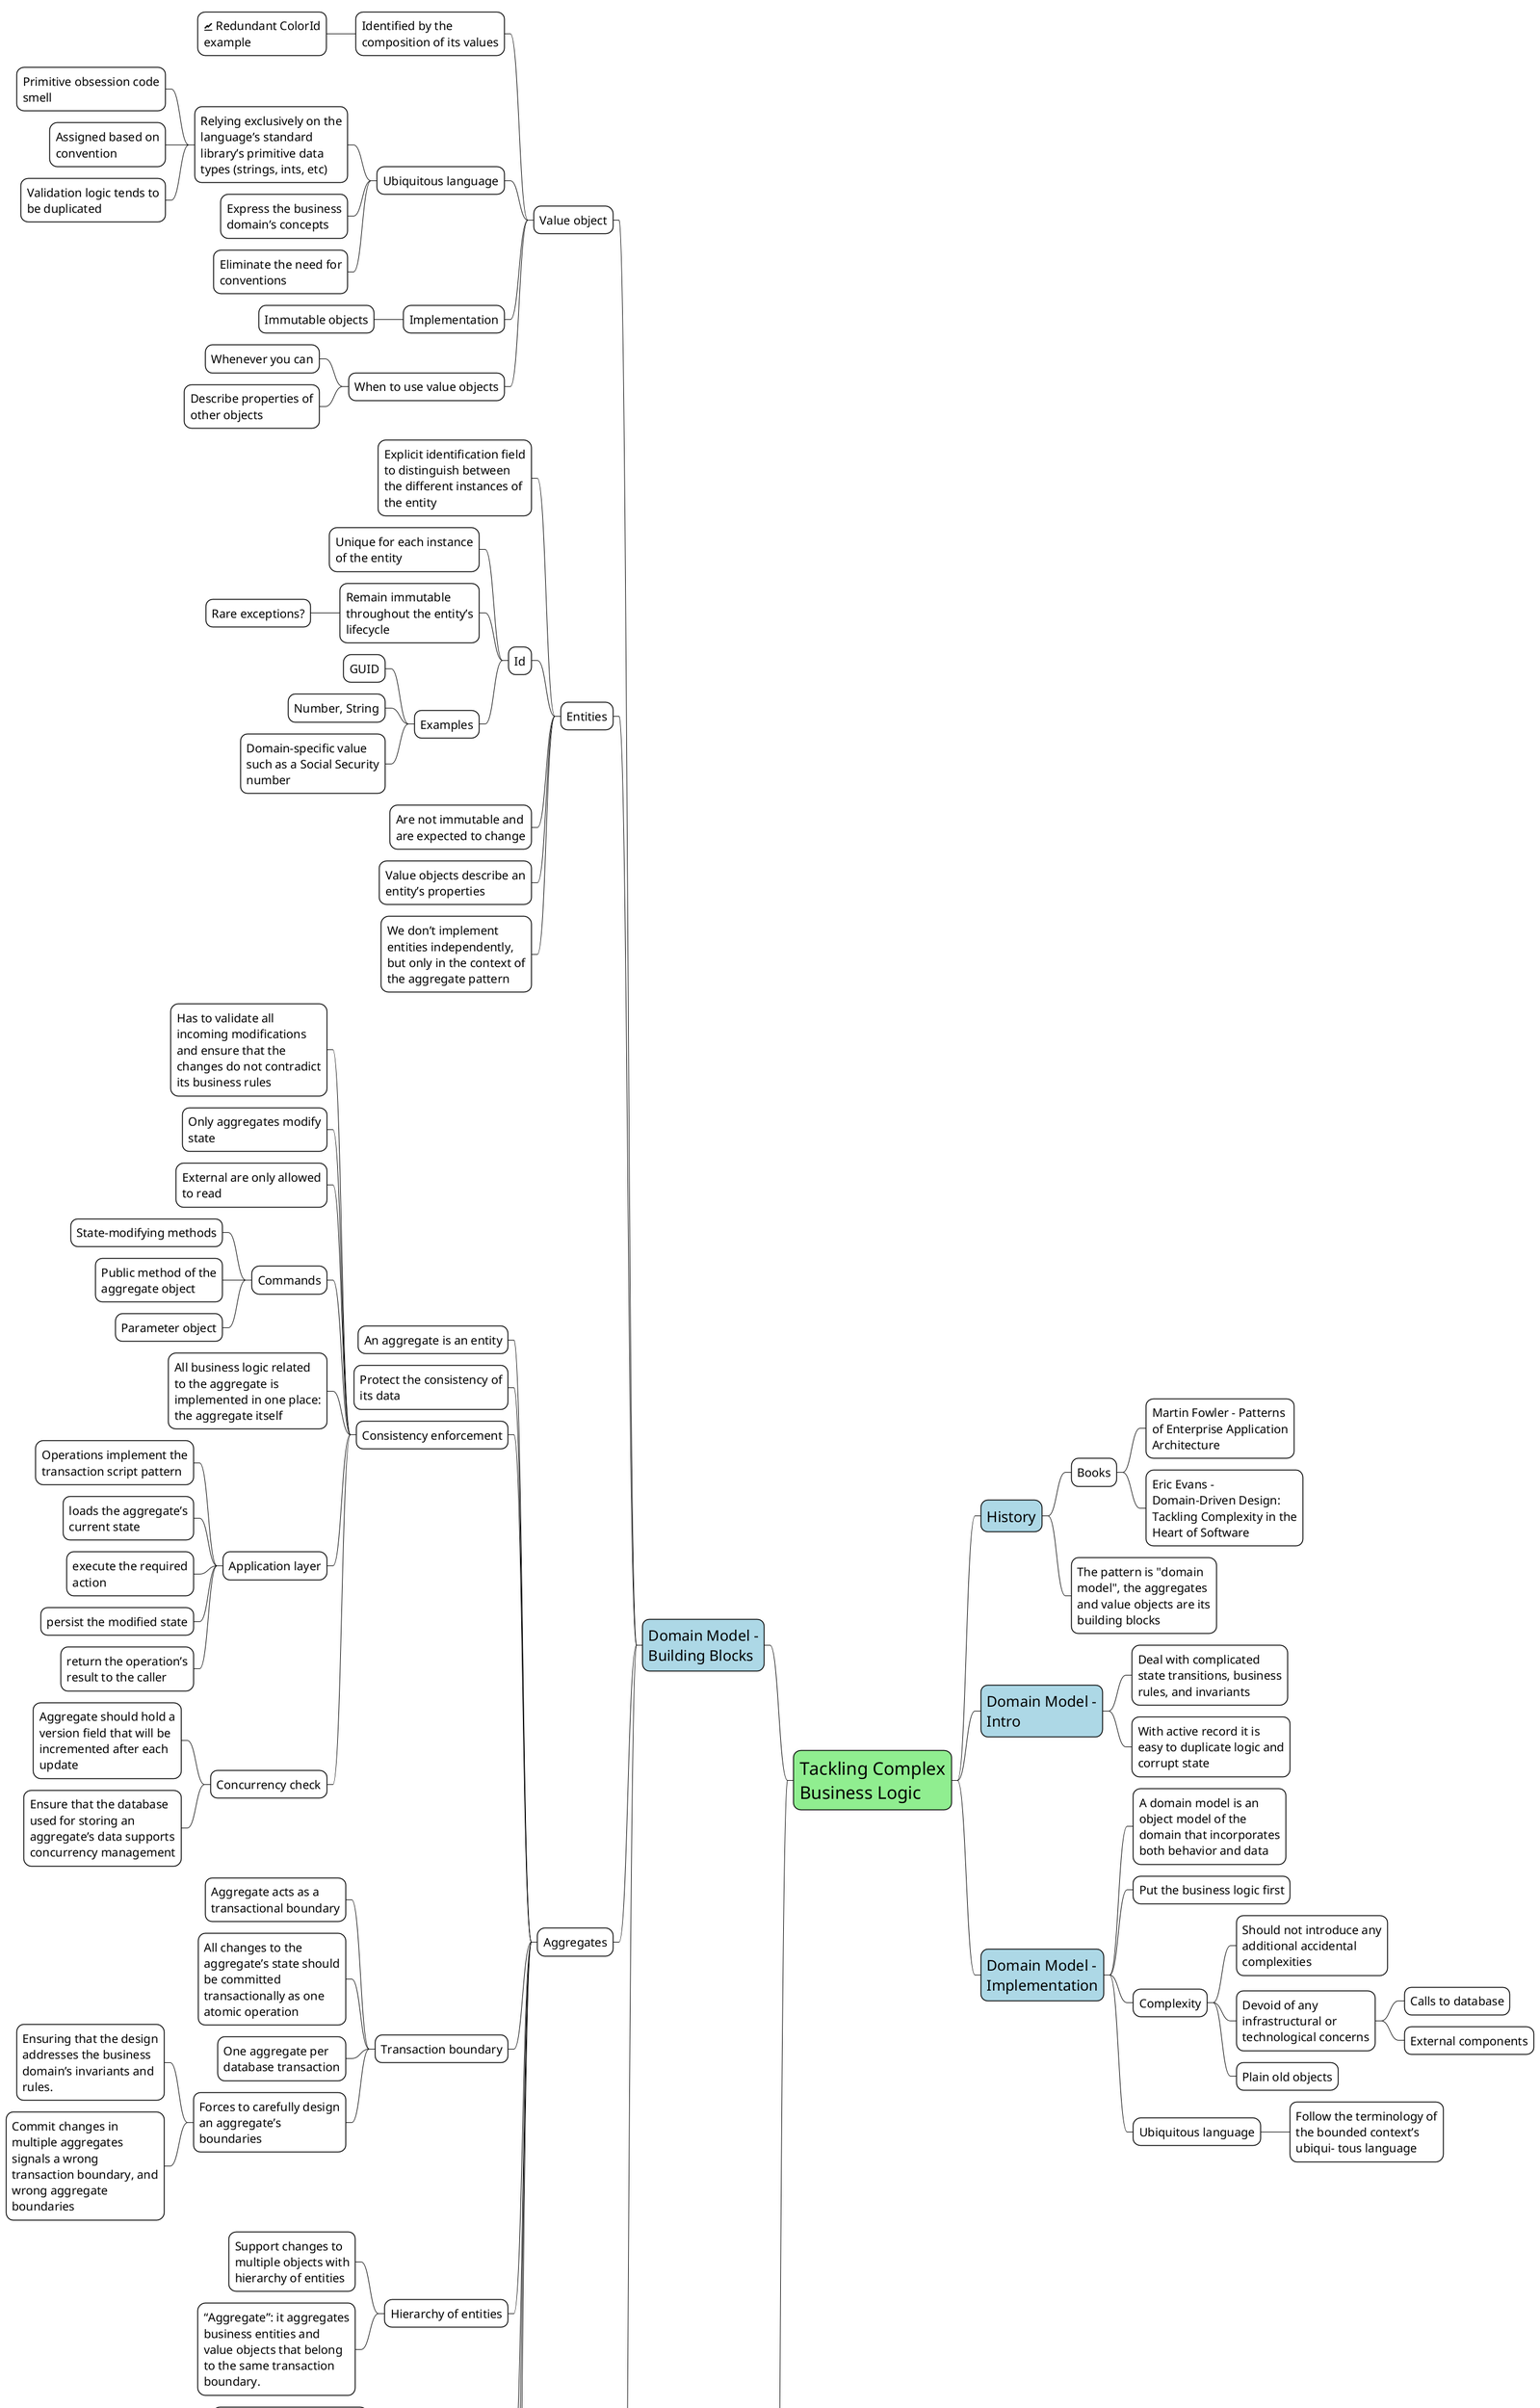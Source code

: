@startmindmap
<style>
node {
    MaximumWidth 250
    FontSize 20
    BackgroundColor white
    LineColor black
}

rootNode {
    FontSize 30
    BackgroundColor lightgreen
}

:depth(1) {
    FontSize 25
    BackgroundColor lightblue
}

arrow {
    LineColor black
}
</style>

* Tackling Complex Business Logic

** History
*** Books
**** Martin Fowler - Patterns of Enterprise Application Architecture
**** Eric Evans - Domain-Driven Design: Tackling Complexity in the Heart of Software
*** The pattern is "domain model", the aggregates and value objects are its building blocks

** Domain Model - Intro
*** Deal with complicated state transitions, business rules, and invariants
*** With active record it is easy to duplicate logic and corrupt state

** Domain Model - Implementation
*** A domain model is an object model of the domain that incorporates both behavior and data
*** Put the business logic first
*** Complexity
**** Should not introduce any additional accidental complexities
**** Devoid of any infrastructural or technological concerns
***** Calls to database
***** External components
**** Plain old objects
*** Ubiquitous language
**** Follow the terminology of the bounded context’s ubiqui‐ tous language

left side

** Domain Model - Building Blocks
*** Value object
**** Identified by the composition of its values
***** <&graph> Redundant ColorId example
**** Ubiquitous language
***** Relying exclusively on the language’s standard library’s primitive data types (strings, ints, etc)
****** Primitive obsession code smell
****** Assigned based on convention
****** Validation logic tends to be duplicated
***** Express the business domain’s concepts
***** Eliminate the need for conventions
**** Implementation
***** Immutable objects
**** When to use value objects
***** Whenever you can
***** Describe properties of other objects
*** Entities
**** Explicit identification field to distinguish between the different instances of the entity
**** Id
***** Unique for each instance of the entity
***** Remain immutable throughout the entity’s lifecycle
****** Rare exceptions?
***** Examples
****** GUID
****** Number, String
****** Domain-specific value such as a Social Security number
**** Are not immutable and are expected to change
**** Value objects describe an entity’s properties
**** We don’t implement entities independently, but only in the context of the aggregate pattern
*** Aggregates
**** An aggregate is an entity
**** Protect the consistency of its data
**** Consistency enforcement
***** Has to validate all incoming modifications and ensure that the changes do not contradict its business rules
***** Only aggregates modify state
***** External are only allowed to read
***** Commands
****** State-modifying methods
****** Public method of the aggregate object
****** Parameter object
***** All business logic related to the aggregate is implemented in one place: the aggregate itself
***** Application layer
****** Operations implement the transaction script pattern
****** loads the aggregate’s current state
****** execute the required action
****** persist the modified state
****** return the operation’s result to the caller
***** Concurrency check
****** Aggregate should hold a version field that will be incremented after each update
****** Ensure that the database used for storing an aggregate’s data supports concurrency management
**** Transaction boundary
***** Aggregate acts as a transactional boundary
***** All changes to the aggregate’s state should be committed transactionally as one atomic operation
***** One aggregate per database transaction
***** Forces to carefully design an aggregate’s boundaries
****** Ensuring that the design addresses the business domain’s invariants and rules.
****** Commit changes in multiple aggregates signals a wrong transaction boundary, and wrong aggregate boundaries
**** Hierarchy of entities
***** Support changes to multiple objects with hierarchy of entities
***** “Aggregate”: it aggregates business entities and value objects that belong to the same transaction boundary.
**** Referencing other aggregates
***** All information that can be eventually consistent should reside outside of the aggregate’s boundary
***** Referenced by its ID
**** The aggregate root
***** One of entities should be designated as the aggregate’s public interface
**** Domain events
***** Message describing a significant event that has occurred in the business domain
***** Describe something that has already happened
***** Provide all the necessary data related to the event
***** Domain events are part of an aggregate’s public interface
*** Domain services
**** business logic that either doesn’t belong to any aggregate or value object, or that seems to be relevant to multiple aggregates
**** Stateless object that implements the business logic
**** Keep: modifying only one instance of an aggregate in one database transaction
**** Domain services lend themselves to implementing calculation logic that requires reading the data of multiple aggregates

** Domain Model - Managing Complexity
*** Eliyahu M. Goldratt - The Choice
**** When discussing the complexity of a system we are interested in evaluating the difficulty of controlling and predicting the system’s behavior
**** Degrees of freedom
*** Which class is more difficult in terms of controlling and predicting its behavior?
**** One with more degrees of freedom
**** The invariants reduce its complexity

@endmindmap
